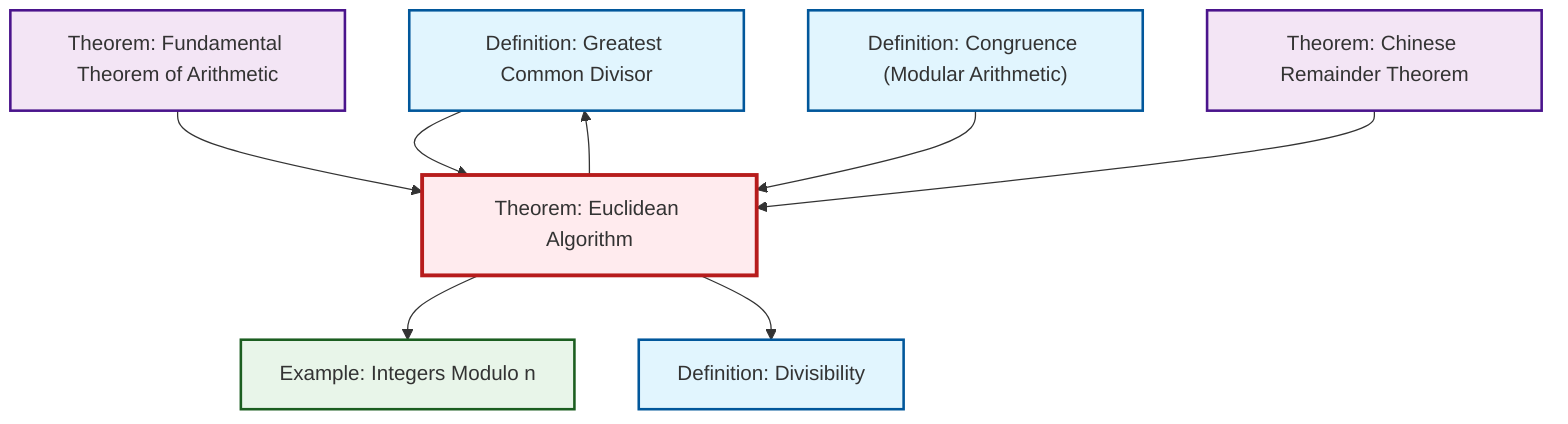 graph TD
    classDef definition fill:#e1f5fe,stroke:#01579b,stroke-width:2px
    classDef theorem fill:#f3e5f5,stroke:#4a148c,stroke-width:2px
    classDef axiom fill:#fff3e0,stroke:#e65100,stroke-width:2px
    classDef example fill:#e8f5e9,stroke:#1b5e20,stroke-width:2px
    classDef current fill:#ffebee,stroke:#b71c1c,stroke-width:3px
    def-divisibility["Definition: Divisibility"]:::definition
    def-gcd["Definition: Greatest Common Divisor"]:::definition
    ex-quotient-integers-mod-n["Example: Integers Modulo n"]:::example
    thm-euclidean-algorithm["Theorem: Euclidean Algorithm"]:::theorem
    thm-fundamental-arithmetic["Theorem: Fundamental Theorem of Arithmetic"]:::theorem
    thm-chinese-remainder["Theorem: Chinese Remainder Theorem"]:::theorem
    def-congruence["Definition: Congruence (Modular Arithmetic)"]:::definition
    def-gcd --> thm-euclidean-algorithm
    thm-euclidean-algorithm --> ex-quotient-integers-mod-n
    thm-fundamental-arithmetic --> thm-euclidean-algorithm
    def-congruence --> thm-euclidean-algorithm
    thm-euclidean-algorithm --> def-divisibility
    thm-euclidean-algorithm --> def-gcd
    thm-chinese-remainder --> thm-euclidean-algorithm
    class thm-euclidean-algorithm current